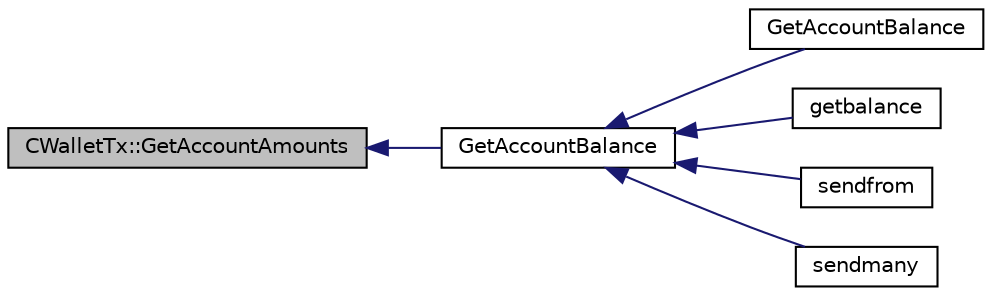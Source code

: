digraph "CWalletTx::GetAccountAmounts"
{
  edge [fontname="Helvetica",fontsize="10",labelfontname="Helvetica",labelfontsize="10"];
  node [fontname="Helvetica",fontsize="10",shape=record];
  rankdir="LR";
  Node210 [label="CWalletTx::GetAccountAmounts",height=0.2,width=0.4,color="black", fillcolor="grey75", style="filled", fontcolor="black"];
  Node210 -> Node211 [dir="back",color="midnightblue",fontsize="10",style="solid",fontname="Helvetica"];
  Node211 [label="GetAccountBalance",height=0.2,width=0.4,color="black", fillcolor="white", style="filled",URL="$rpcwallet_8cpp.html#a5dd4970f17f0d3a59169b7fe82390d75"];
  Node211 -> Node212 [dir="back",color="midnightblue",fontsize="10",style="solid",fontname="Helvetica"];
  Node212 [label="GetAccountBalance",height=0.2,width=0.4,color="black", fillcolor="white", style="filled",URL="$rpcwallet_8cpp.html#a5412d8eb7f083abd527240461e8c2046"];
  Node211 -> Node213 [dir="back",color="midnightblue",fontsize="10",style="solid",fontname="Helvetica"];
  Node213 [label="getbalance",height=0.2,width=0.4,color="black", fillcolor="white", style="filled",URL="$rpcwallet_8cpp.html#a1fdcef480c78c033eb587bd442ec305f"];
  Node211 -> Node214 [dir="back",color="midnightblue",fontsize="10",style="solid",fontname="Helvetica"];
  Node214 [label="sendfrom",height=0.2,width=0.4,color="black", fillcolor="white", style="filled",URL="$rpcwallet_8cpp.html#a845eaefd9ec7752b1145c183205524d0"];
  Node211 -> Node215 [dir="back",color="midnightblue",fontsize="10",style="solid",fontname="Helvetica"];
  Node215 [label="sendmany",height=0.2,width=0.4,color="black", fillcolor="white", style="filled",URL="$rpcwallet_8cpp.html#adeb5f23f20fb4e589dab23cadf75c92d"];
}
